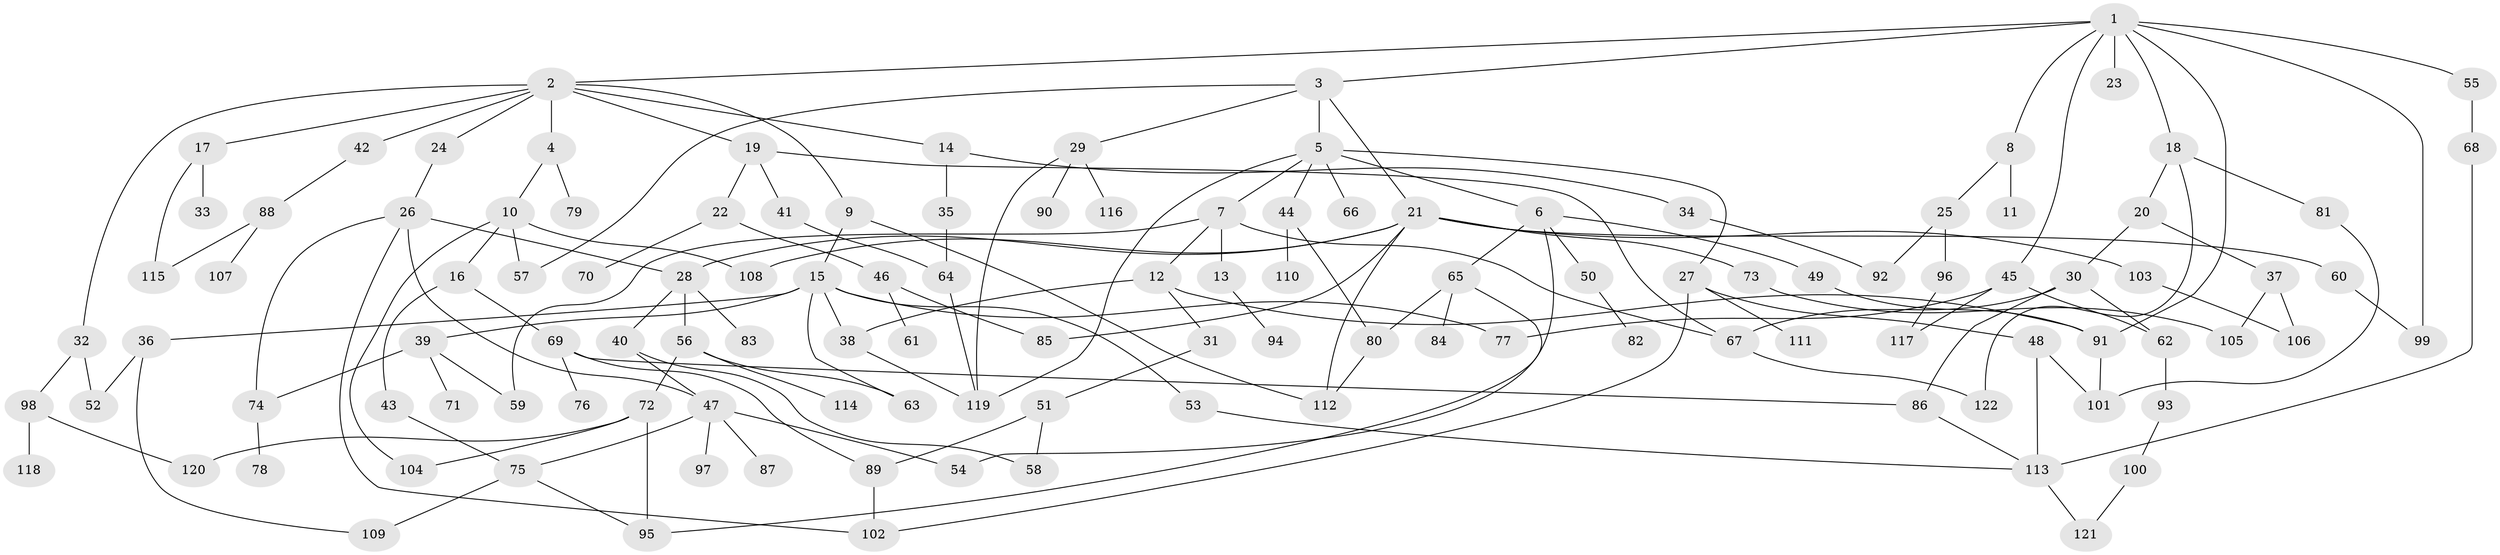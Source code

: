 // coarse degree distribution, {8: 0.02702702702702703, 9: 0.013513513513513514, 5: 0.08108108108108109, 2: 0.3108108108108108, 6: 0.05405405405405406, 4: 0.17567567567567569, 3: 0.22972972972972974, 1: 0.0945945945945946, 7: 0.013513513513513514}
// Generated by graph-tools (version 1.1) at 2025/48/03/04/25 22:48:50]
// undirected, 122 vertices, 169 edges
graph export_dot {
  node [color=gray90,style=filled];
  1;
  2;
  3;
  4;
  5;
  6;
  7;
  8;
  9;
  10;
  11;
  12;
  13;
  14;
  15;
  16;
  17;
  18;
  19;
  20;
  21;
  22;
  23;
  24;
  25;
  26;
  27;
  28;
  29;
  30;
  31;
  32;
  33;
  34;
  35;
  36;
  37;
  38;
  39;
  40;
  41;
  42;
  43;
  44;
  45;
  46;
  47;
  48;
  49;
  50;
  51;
  52;
  53;
  54;
  55;
  56;
  57;
  58;
  59;
  60;
  61;
  62;
  63;
  64;
  65;
  66;
  67;
  68;
  69;
  70;
  71;
  72;
  73;
  74;
  75;
  76;
  77;
  78;
  79;
  80;
  81;
  82;
  83;
  84;
  85;
  86;
  87;
  88;
  89;
  90;
  91;
  92;
  93;
  94;
  95;
  96;
  97;
  98;
  99;
  100;
  101;
  102;
  103;
  104;
  105;
  106;
  107;
  108;
  109;
  110;
  111;
  112;
  113;
  114;
  115;
  116;
  117;
  118;
  119;
  120;
  121;
  122;
  1 -- 2;
  1 -- 3;
  1 -- 8;
  1 -- 18;
  1 -- 23;
  1 -- 45;
  1 -- 55;
  1 -- 91;
  1 -- 99;
  2 -- 4;
  2 -- 9;
  2 -- 14;
  2 -- 17;
  2 -- 19;
  2 -- 24;
  2 -- 32;
  2 -- 42;
  3 -- 5;
  3 -- 21;
  3 -- 29;
  3 -- 57;
  4 -- 10;
  4 -- 79;
  5 -- 6;
  5 -- 7;
  5 -- 27;
  5 -- 44;
  5 -- 66;
  5 -- 119;
  6 -- 49;
  6 -- 50;
  6 -- 54;
  6 -- 65;
  7 -- 12;
  7 -- 13;
  7 -- 67;
  7 -- 59;
  8 -- 11;
  8 -- 25;
  9 -- 15;
  9 -- 112;
  10 -- 16;
  10 -- 57;
  10 -- 108;
  10 -- 104;
  12 -- 31;
  12 -- 38;
  12 -- 91;
  13 -- 94;
  14 -- 34;
  14 -- 35;
  15 -- 36;
  15 -- 38;
  15 -- 39;
  15 -- 53;
  15 -- 63;
  15 -- 77;
  16 -- 43;
  16 -- 69;
  17 -- 33;
  17 -- 115;
  18 -- 20;
  18 -- 81;
  18 -- 122;
  19 -- 22;
  19 -- 41;
  19 -- 67;
  20 -- 30;
  20 -- 37;
  21 -- 28;
  21 -- 60;
  21 -- 73;
  21 -- 103;
  21 -- 112;
  21 -- 85;
  21 -- 108;
  22 -- 46;
  22 -- 70;
  24 -- 26;
  25 -- 96;
  25 -- 92;
  26 -- 47;
  26 -- 102;
  26 -- 74;
  26 -- 28;
  27 -- 48;
  27 -- 102;
  27 -- 111;
  28 -- 40;
  28 -- 56;
  28 -- 83;
  29 -- 90;
  29 -- 116;
  29 -- 119;
  30 -- 67;
  30 -- 86;
  30 -- 62;
  31 -- 51;
  32 -- 52;
  32 -- 98;
  34 -- 92;
  35 -- 64;
  36 -- 52;
  36 -- 109;
  37 -- 105;
  37 -- 106;
  38 -- 119;
  39 -- 59;
  39 -- 71;
  39 -- 74;
  40 -- 47;
  40 -- 58;
  41 -- 64;
  42 -- 88;
  43 -- 75;
  44 -- 110;
  44 -- 80;
  45 -- 62;
  45 -- 77;
  45 -- 117;
  46 -- 61;
  46 -- 85;
  47 -- 75;
  47 -- 87;
  47 -- 97;
  47 -- 54;
  48 -- 101;
  48 -- 113;
  49 -- 91;
  50 -- 82;
  51 -- 58;
  51 -- 89;
  53 -- 113;
  55 -- 68;
  56 -- 63;
  56 -- 72;
  56 -- 114;
  60 -- 99;
  62 -- 93;
  64 -- 119;
  65 -- 80;
  65 -- 84;
  65 -- 95;
  67 -- 122;
  68 -- 113;
  69 -- 76;
  69 -- 89;
  69 -- 86;
  72 -- 104;
  72 -- 120;
  72 -- 95;
  73 -- 105;
  74 -- 78;
  75 -- 109;
  75 -- 95;
  80 -- 112;
  81 -- 101;
  86 -- 113;
  88 -- 107;
  88 -- 115;
  89 -- 102;
  91 -- 101;
  93 -- 100;
  96 -- 117;
  98 -- 118;
  98 -- 120;
  100 -- 121;
  103 -- 106;
  113 -- 121;
}
